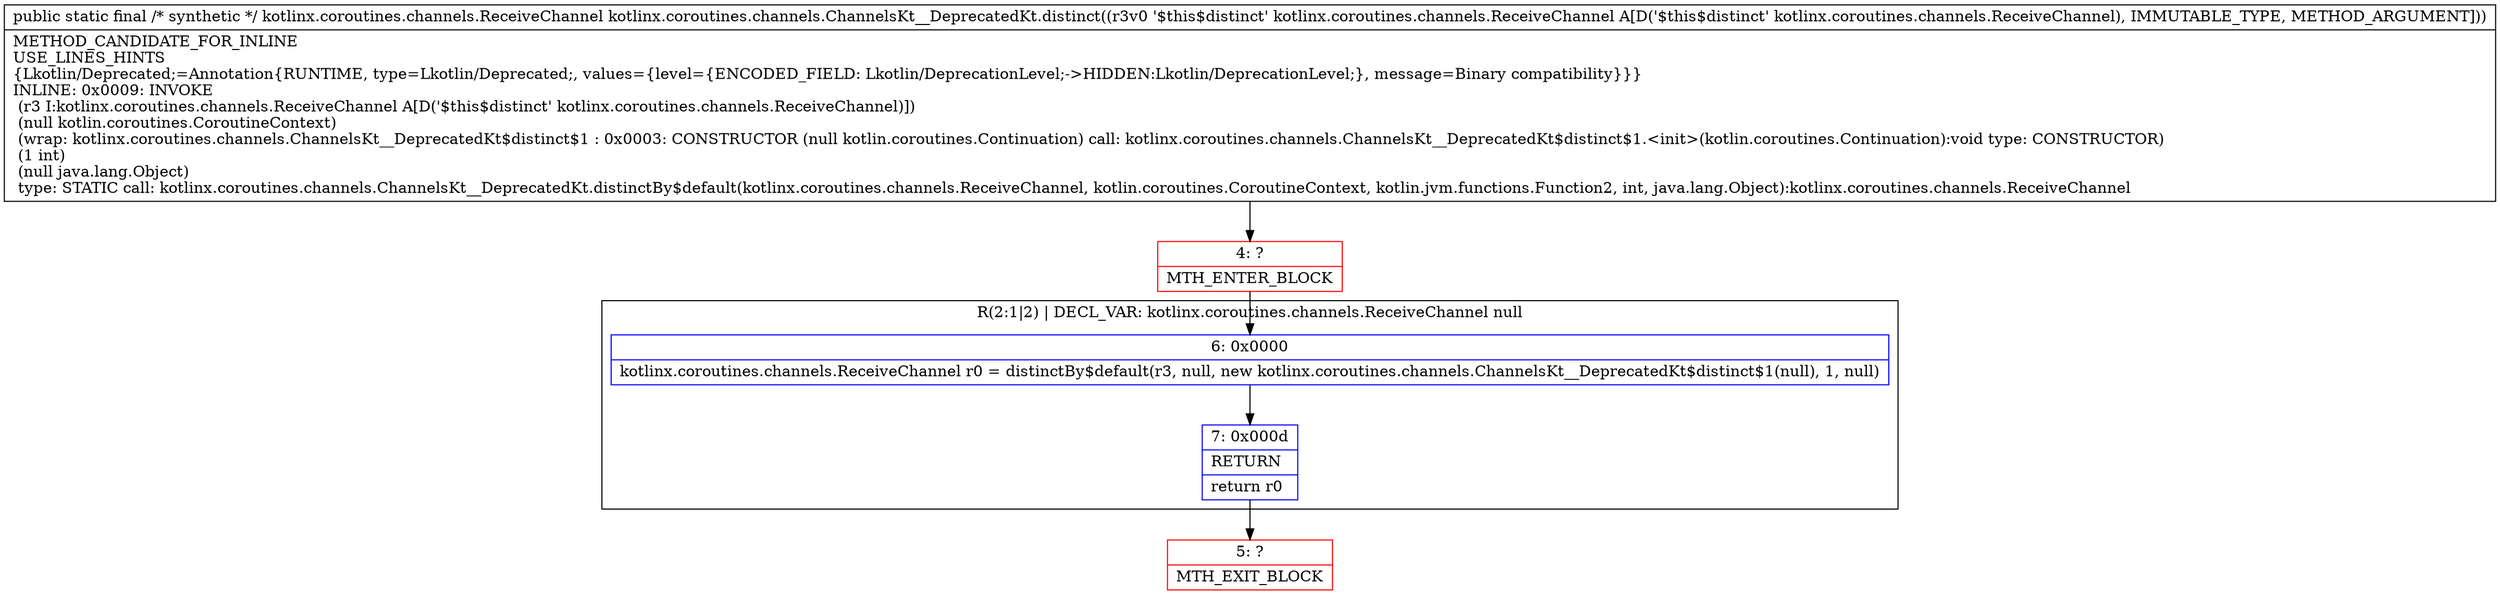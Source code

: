 digraph "CFG forkotlinx.coroutines.channels.ChannelsKt__DeprecatedKt.distinct(Lkotlinx\/coroutines\/channels\/ReceiveChannel;)Lkotlinx\/coroutines\/channels\/ReceiveChannel;" {
subgraph cluster_Region_949185959 {
label = "R(2:1|2) | DECL_VAR: kotlinx.coroutines.channels.ReceiveChannel null\l";
node [shape=record,color=blue];
Node_6 [shape=record,label="{6\:\ 0x0000|kotlinx.coroutines.channels.ReceiveChannel r0 = distinctBy$default(r3, null, new kotlinx.coroutines.channels.ChannelsKt__DeprecatedKt$distinct$1(null), 1, null)\l}"];
Node_7 [shape=record,label="{7\:\ 0x000d|RETURN\l|return r0\l}"];
}
Node_4 [shape=record,color=red,label="{4\:\ ?|MTH_ENTER_BLOCK\l}"];
Node_5 [shape=record,color=red,label="{5\:\ ?|MTH_EXIT_BLOCK\l}"];
MethodNode[shape=record,label="{public static final \/* synthetic *\/ kotlinx.coroutines.channels.ReceiveChannel kotlinx.coroutines.channels.ChannelsKt__DeprecatedKt.distinct((r3v0 '$this$distinct' kotlinx.coroutines.channels.ReceiveChannel A[D('$this$distinct' kotlinx.coroutines.channels.ReceiveChannel), IMMUTABLE_TYPE, METHOD_ARGUMENT]))  | METHOD_CANDIDATE_FOR_INLINE\lUSE_LINES_HINTS\l\{Lkotlin\/Deprecated;=Annotation\{RUNTIME, type=Lkotlin\/Deprecated;, values=\{level=\{ENCODED_FIELD: Lkotlin\/DeprecationLevel;\-\>HIDDEN:Lkotlin\/DeprecationLevel;\}, message=Binary compatibility\}\}\}\lINLINE: 0x0009: INVOKE  \l  (r3 I:kotlinx.coroutines.channels.ReceiveChannel A[D('$this$distinct' kotlinx.coroutines.channels.ReceiveChannel)])\l  (null kotlin.coroutines.CoroutineContext)\l  (wrap: kotlinx.coroutines.channels.ChannelsKt__DeprecatedKt$distinct$1 : 0x0003: CONSTRUCTOR  (null kotlin.coroutines.Continuation) call: kotlinx.coroutines.channels.ChannelsKt__DeprecatedKt$distinct$1.\<init\>(kotlin.coroutines.Continuation):void type: CONSTRUCTOR)\l  (1 int)\l  (null java.lang.Object)\l type: STATIC call: kotlinx.coroutines.channels.ChannelsKt__DeprecatedKt.distinctBy$default(kotlinx.coroutines.channels.ReceiveChannel, kotlin.coroutines.CoroutineContext, kotlin.jvm.functions.Function2, int, java.lang.Object):kotlinx.coroutines.channels.ReceiveChannel\l}"];
MethodNode -> Node_4;Node_6 -> Node_7;
Node_7 -> Node_5;
Node_4 -> Node_6;
}

